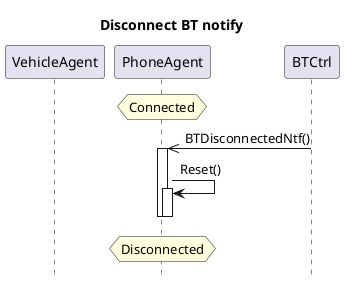 @startuml 
title Disconnect BT notify
hide footbox

participant VehicleAgent
participant PhoneAgent
participant BTCtrl

hnote over PhoneAgent:Connected

BTCtrl->>PhoneAgent:BTDisconnectedNtf()
activate PhoneAgent
PhoneAgent->PhoneAgent:Reset()
activate PhoneAgent
deactivate PhoneAgent
deactivate PhoneAgent

hnote over PhoneAgent:Disconnected
@enduml 